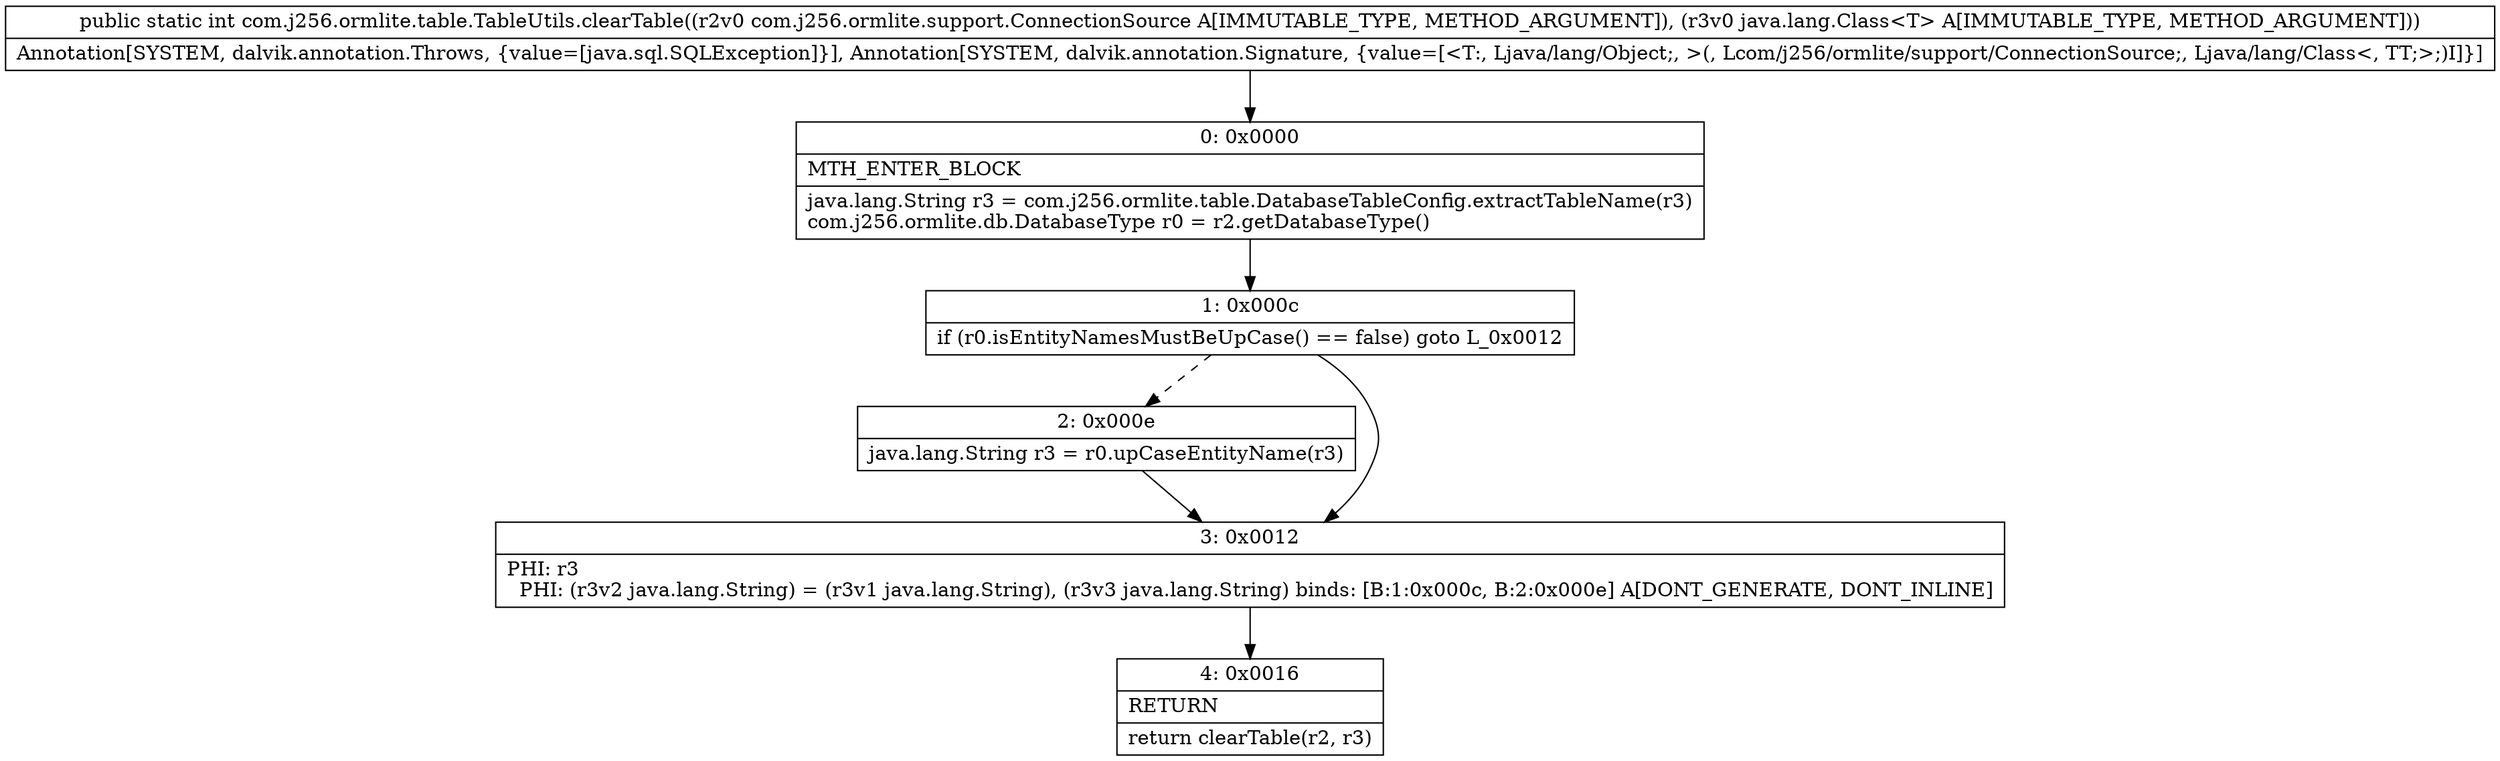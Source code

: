 digraph "CFG forcom.j256.ormlite.table.TableUtils.clearTable(Lcom\/j256\/ormlite\/support\/ConnectionSource;Ljava\/lang\/Class;)I" {
Node_0 [shape=record,label="{0\:\ 0x0000|MTH_ENTER_BLOCK\l|java.lang.String r3 = com.j256.ormlite.table.DatabaseTableConfig.extractTableName(r3)\lcom.j256.ormlite.db.DatabaseType r0 = r2.getDatabaseType()\l}"];
Node_1 [shape=record,label="{1\:\ 0x000c|if (r0.isEntityNamesMustBeUpCase() == false) goto L_0x0012\l}"];
Node_2 [shape=record,label="{2\:\ 0x000e|java.lang.String r3 = r0.upCaseEntityName(r3)\l}"];
Node_3 [shape=record,label="{3\:\ 0x0012|PHI: r3 \l  PHI: (r3v2 java.lang.String) = (r3v1 java.lang.String), (r3v3 java.lang.String) binds: [B:1:0x000c, B:2:0x000e] A[DONT_GENERATE, DONT_INLINE]\l}"];
Node_4 [shape=record,label="{4\:\ 0x0016|RETURN\l|return clearTable(r2, r3)\l}"];
MethodNode[shape=record,label="{public static int com.j256.ormlite.table.TableUtils.clearTable((r2v0 com.j256.ormlite.support.ConnectionSource A[IMMUTABLE_TYPE, METHOD_ARGUMENT]), (r3v0 java.lang.Class\<T\> A[IMMUTABLE_TYPE, METHOD_ARGUMENT]))  | Annotation[SYSTEM, dalvik.annotation.Throws, \{value=[java.sql.SQLException]\}], Annotation[SYSTEM, dalvik.annotation.Signature, \{value=[\<T:, Ljava\/lang\/Object;, \>(, Lcom\/j256\/ormlite\/support\/ConnectionSource;, Ljava\/lang\/Class\<, TT;\>;)I]\}]\l}"];
MethodNode -> Node_0;
Node_0 -> Node_1;
Node_1 -> Node_2[style=dashed];
Node_1 -> Node_3;
Node_2 -> Node_3;
Node_3 -> Node_4;
}

